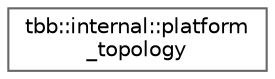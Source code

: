 digraph "类继承关系图"
{
 // LATEX_PDF_SIZE
  bgcolor="transparent";
  edge [fontname=Helvetica,fontsize=10,labelfontname=Helvetica,labelfontsize=10];
  node [fontname=Helvetica,fontsize=10,shape=box,height=0.2,width=0.4];
  rankdir="LR";
  Node0 [id="Node000000",label="tbb::internal::platform\l_topology",height=0.2,width=0.4,color="grey40", fillcolor="white", style="filled",URL="$classtbb_1_1internal_1_1platform__topology.html",tooltip=" "];
}
